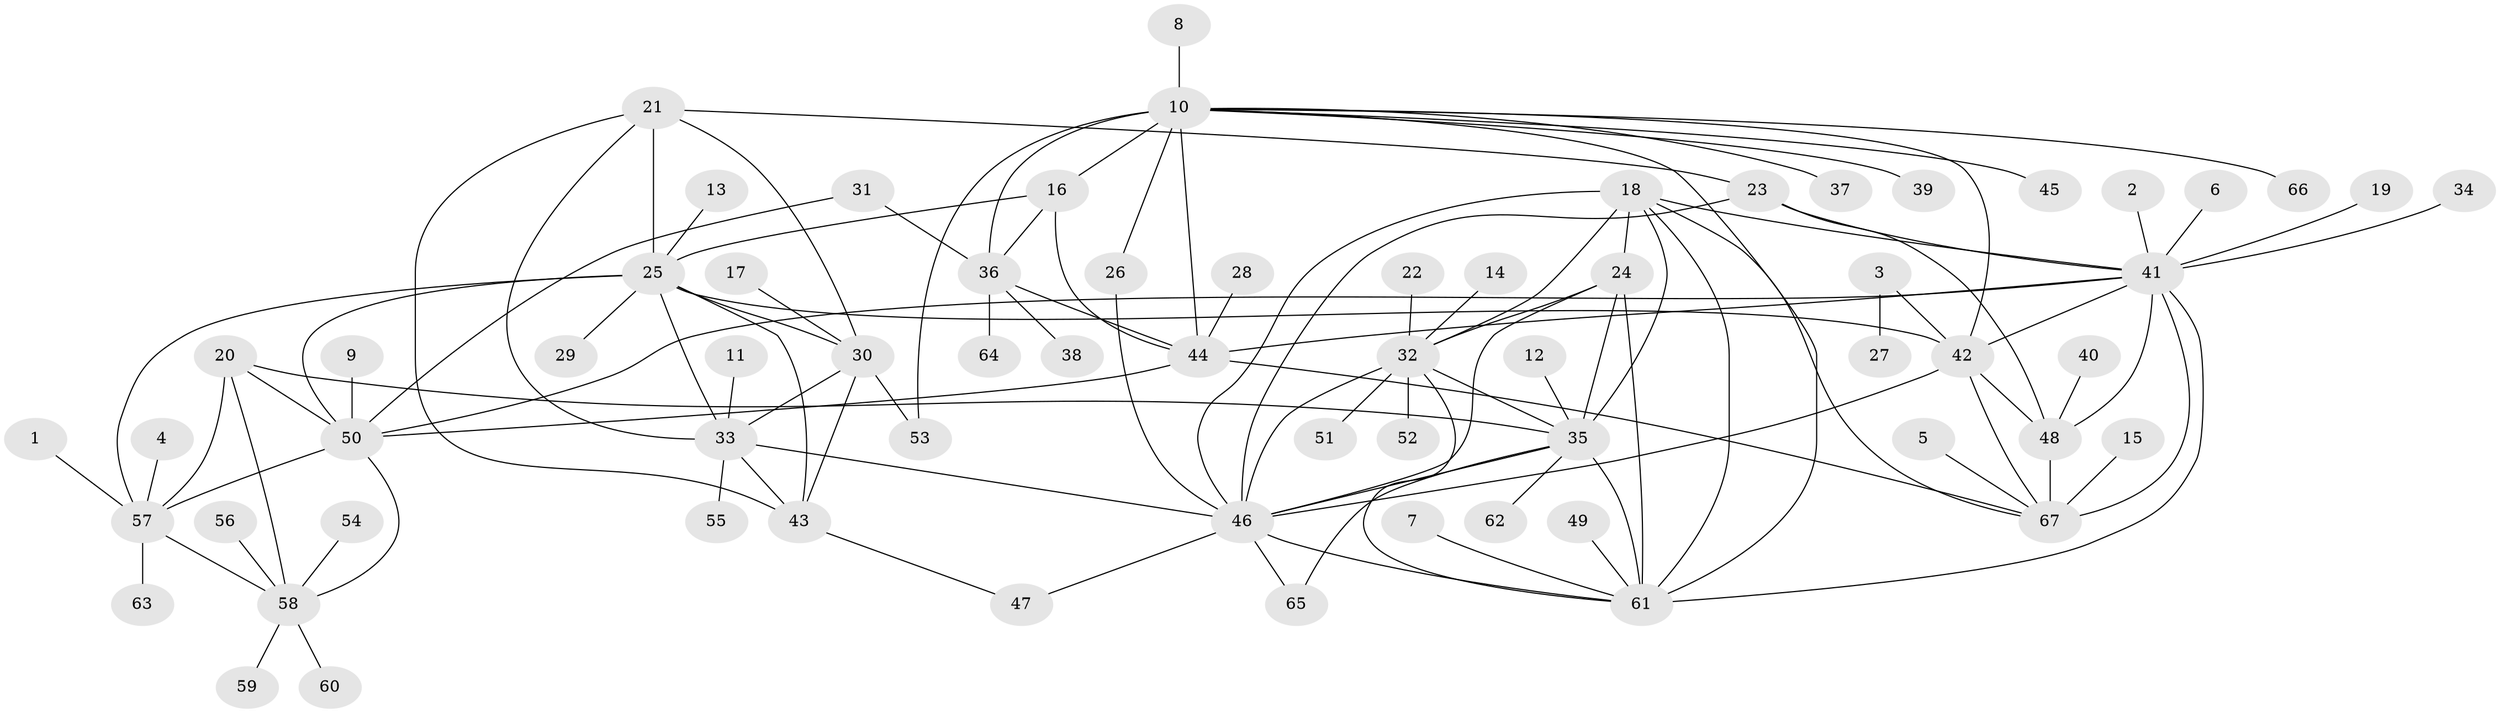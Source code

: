 // original degree distribution, {11: 0.03076923076923077, 6: 0.007692307692307693, 7: 0.038461538461538464, 10: 0.046153846153846156, 8: 0.06153846153846154, 9: 0.023076923076923078, 5: 0.015384615384615385, 16: 0.007692307692307693, 1: 0.5384615384615384, 2: 0.19230769230769232, 3: 0.03076923076923077, 4: 0.007692307692307693}
// Generated by graph-tools (version 1.1) at 2025/26/03/09/25 03:26:37]
// undirected, 67 vertices, 111 edges
graph export_dot {
graph [start="1"]
  node [color=gray90,style=filled];
  1;
  2;
  3;
  4;
  5;
  6;
  7;
  8;
  9;
  10;
  11;
  12;
  13;
  14;
  15;
  16;
  17;
  18;
  19;
  20;
  21;
  22;
  23;
  24;
  25;
  26;
  27;
  28;
  29;
  30;
  31;
  32;
  33;
  34;
  35;
  36;
  37;
  38;
  39;
  40;
  41;
  42;
  43;
  44;
  45;
  46;
  47;
  48;
  49;
  50;
  51;
  52;
  53;
  54;
  55;
  56;
  57;
  58;
  59;
  60;
  61;
  62;
  63;
  64;
  65;
  66;
  67;
  1 -- 57 [weight=1.0];
  2 -- 41 [weight=1.0];
  3 -- 27 [weight=1.0];
  3 -- 42 [weight=1.0];
  4 -- 57 [weight=1.0];
  5 -- 67 [weight=1.0];
  6 -- 41 [weight=1.0];
  7 -- 61 [weight=1.0];
  8 -- 10 [weight=1.0];
  9 -- 50 [weight=1.0];
  10 -- 16 [weight=3.0];
  10 -- 26 [weight=1.0];
  10 -- 36 [weight=3.0];
  10 -- 37 [weight=1.0];
  10 -- 39 [weight=1.0];
  10 -- 42 [weight=1.0];
  10 -- 44 [weight=3.0];
  10 -- 45 [weight=1.0];
  10 -- 53 [weight=1.0];
  10 -- 61 [weight=1.0];
  10 -- 66 [weight=1.0];
  11 -- 33 [weight=1.0];
  12 -- 35 [weight=1.0];
  13 -- 25 [weight=1.0];
  14 -- 32 [weight=1.0];
  15 -- 67 [weight=1.0];
  16 -- 25 [weight=1.0];
  16 -- 36 [weight=1.0];
  16 -- 44 [weight=1.0];
  17 -- 30 [weight=1.0];
  18 -- 24 [weight=1.0];
  18 -- 32 [weight=1.0];
  18 -- 35 [weight=1.0];
  18 -- 41 [weight=1.0];
  18 -- 46 [weight=1.0];
  18 -- 61 [weight=1.0];
  18 -- 67 [weight=1.0];
  19 -- 41 [weight=1.0];
  20 -- 35 [weight=1.0];
  20 -- 50 [weight=2.0];
  20 -- 57 [weight=2.0];
  20 -- 58 [weight=1.0];
  21 -- 23 [weight=1.0];
  21 -- 25 [weight=2.0];
  21 -- 30 [weight=1.0];
  21 -- 33 [weight=1.0];
  21 -- 43 [weight=1.0];
  22 -- 32 [weight=1.0];
  23 -- 41 [weight=1.0];
  23 -- 46 [weight=1.0];
  23 -- 48 [weight=1.0];
  24 -- 32 [weight=1.0];
  24 -- 35 [weight=1.0];
  24 -- 46 [weight=1.0];
  24 -- 61 [weight=1.0];
  25 -- 29 [weight=1.0];
  25 -- 30 [weight=2.0];
  25 -- 33 [weight=2.0];
  25 -- 42 [weight=1.0];
  25 -- 43 [weight=2.0];
  25 -- 50 [weight=1.0];
  25 -- 57 [weight=1.0];
  26 -- 46 [weight=1.0];
  28 -- 44 [weight=1.0];
  30 -- 33 [weight=1.0];
  30 -- 43 [weight=1.0];
  30 -- 53 [weight=1.0];
  31 -- 36 [weight=1.0];
  31 -- 50 [weight=1.0];
  32 -- 35 [weight=1.0];
  32 -- 46 [weight=1.0];
  32 -- 51 [weight=1.0];
  32 -- 52 [weight=1.0];
  32 -- 61 [weight=1.0];
  33 -- 43 [weight=1.0];
  33 -- 46 [weight=1.0];
  33 -- 55 [weight=1.0];
  34 -- 41 [weight=1.0];
  35 -- 46 [weight=1.0];
  35 -- 61 [weight=1.0];
  35 -- 62 [weight=1.0];
  35 -- 65 [weight=1.0];
  36 -- 38 [weight=1.0];
  36 -- 44 [weight=1.0];
  36 -- 64 [weight=1.0];
  40 -- 48 [weight=1.0];
  41 -- 42 [weight=1.0];
  41 -- 44 [weight=1.0];
  41 -- 48 [weight=3.0];
  41 -- 50 [weight=1.0];
  41 -- 61 [weight=1.0];
  41 -- 67 [weight=1.0];
  42 -- 46 [weight=1.0];
  42 -- 48 [weight=3.0];
  42 -- 67 [weight=1.0];
  43 -- 47 [weight=1.0];
  44 -- 50 [weight=1.0];
  44 -- 67 [weight=1.0];
  46 -- 47 [weight=1.0];
  46 -- 61 [weight=1.0];
  46 -- 65 [weight=1.0];
  48 -- 67 [weight=3.0];
  49 -- 61 [weight=1.0];
  50 -- 57 [weight=4.0];
  50 -- 58 [weight=2.0];
  54 -- 58 [weight=1.0];
  56 -- 58 [weight=1.0];
  57 -- 58 [weight=2.0];
  57 -- 63 [weight=1.0];
  58 -- 59 [weight=1.0];
  58 -- 60 [weight=1.0];
}
